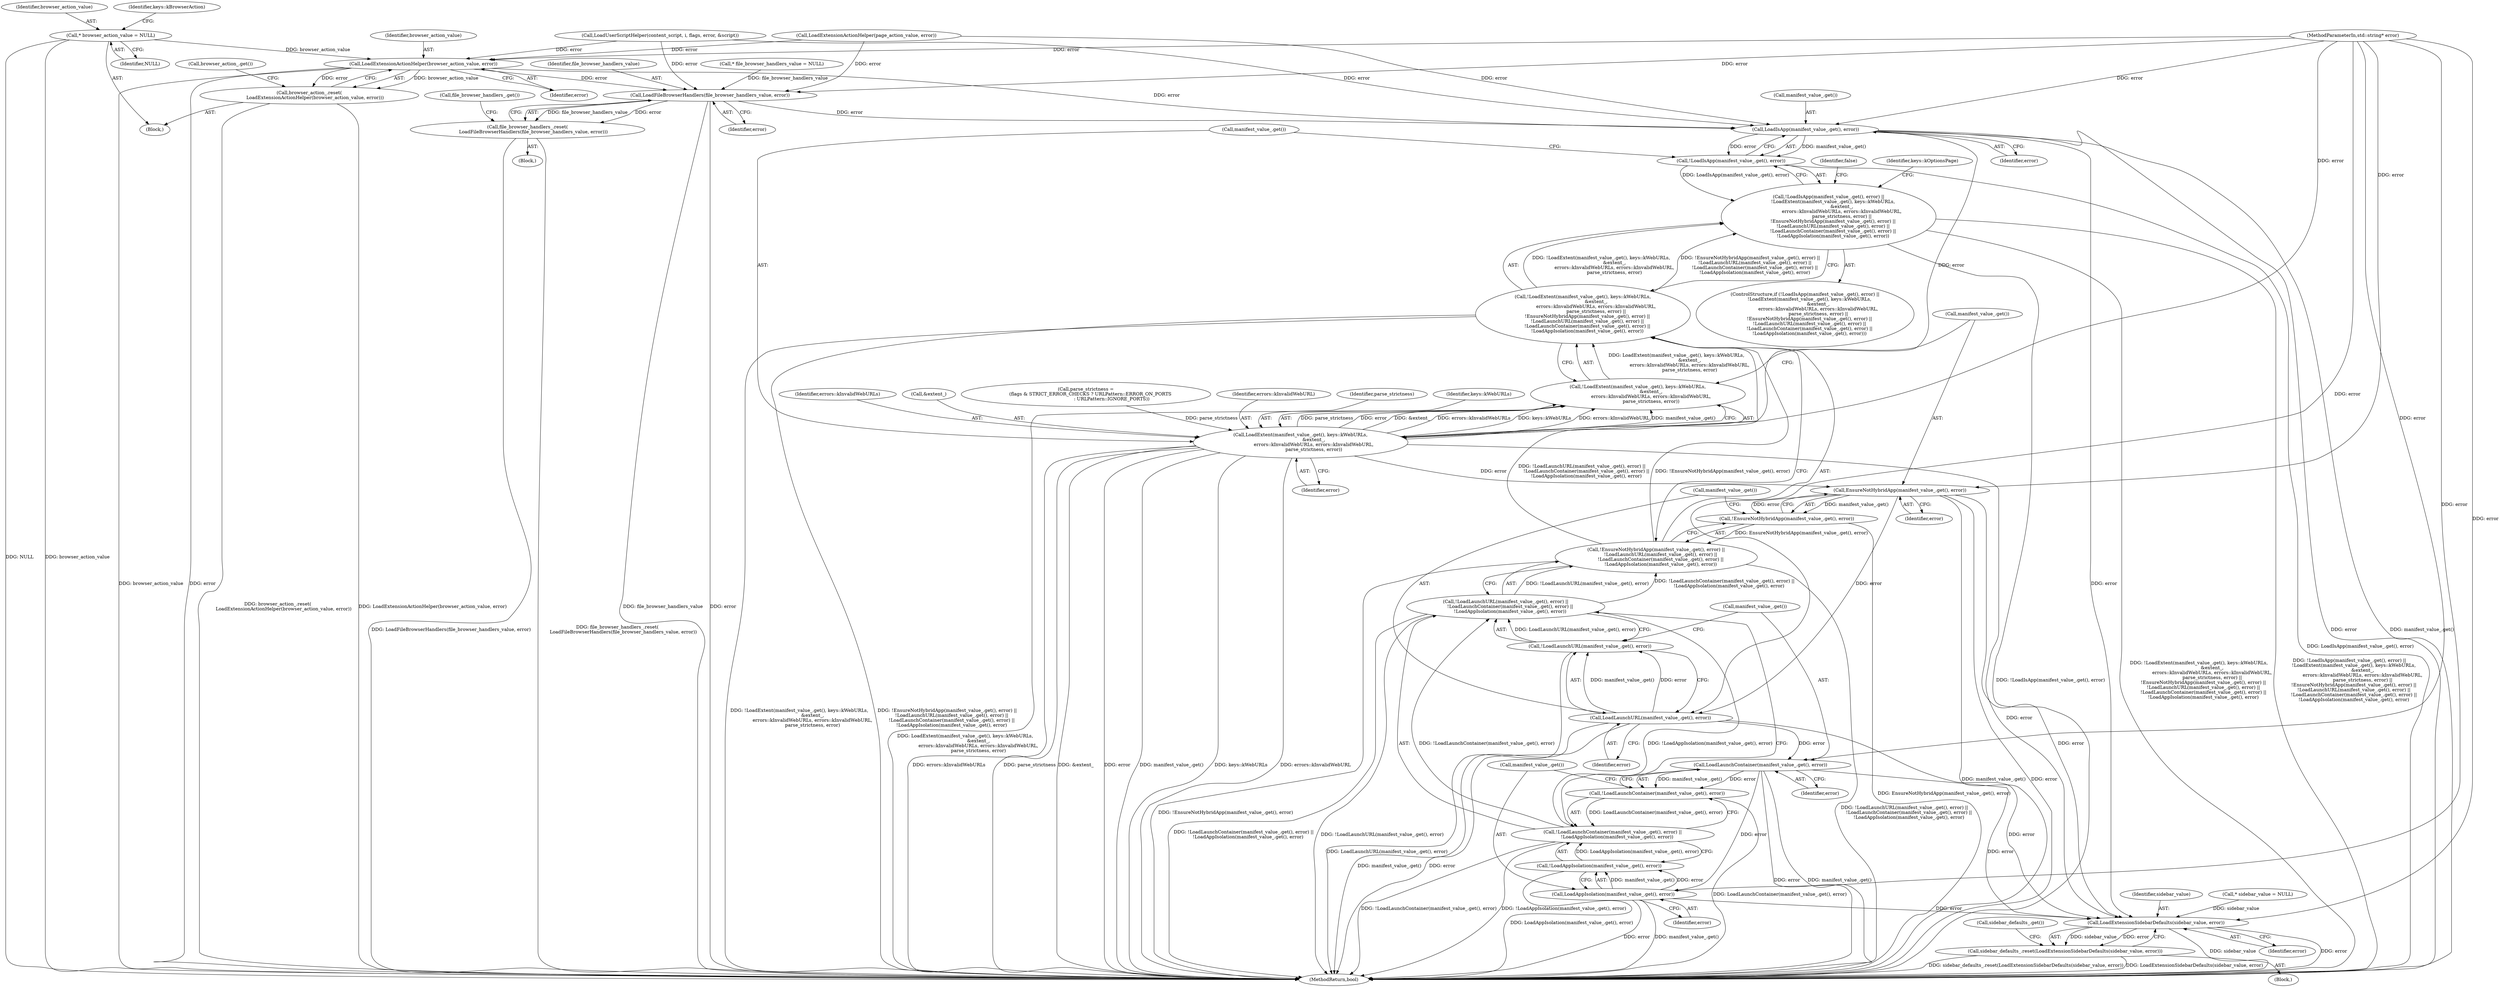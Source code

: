 digraph "0_Chrome_c63f2b7fe4fe2977f858a8e36d5f48db17eff2e7_30@pointer" {
"1001191" [label="(Call,* browser_action_value = NULL)"];
"1001208" [label="(Call,LoadExtensionActionHelper(browser_action_value, error))"];
"1001207" [label="(Call,browser_action_.reset(\n        LoadExtensionActionHelper(browser_action_value, error)))"];
"1001238" [label="(Call,LoadFileBrowserHandlers(file_browser_handlers_value, error))"];
"1001237" [label="(Call,file_browser_handlers_.reset(\n        LoadFileBrowserHandlers(file_browser_handlers_value, error)))"];
"1001249" [label="(Call,LoadIsApp(manifest_value_.get(), error))"];
"1001248" [label="(Call,!LoadIsApp(manifest_value_.get(), error))"];
"1001247" [label="(Call,!LoadIsApp(manifest_value_.get(), error) ||\n      !LoadExtent(manifest_value_.get(), keys::kWebURLs,\n                  &extent_,\n                  errors::kInvalidWebURLs, errors::kInvalidWebURL,\n                  parse_strictness, error) ||\n      !EnsureNotHybridApp(manifest_value_.get(), error) ||\n      !LoadLaunchURL(manifest_value_.get(), error) ||\n      !LoadLaunchContainer(manifest_value_.get(), error) ||\n      !LoadAppIsolation(manifest_value_.get(), error))"];
"1001254" [label="(Call,LoadExtent(manifest_value_.get(), keys::kWebURLs,\n                  &extent_,\n                  errors::kInvalidWebURLs, errors::kInvalidWebURL,\n                  parse_strictness, error))"];
"1001253" [label="(Call,!LoadExtent(manifest_value_.get(), keys::kWebURLs,\n                  &extent_,\n                  errors::kInvalidWebURLs, errors::kInvalidWebURL,\n                  parse_strictness, error))"];
"1001252" [label="(Call,!LoadExtent(manifest_value_.get(), keys::kWebURLs,\n                  &extent_,\n                  errors::kInvalidWebURLs, errors::kInvalidWebURL,\n                  parse_strictness, error) ||\n      !EnsureNotHybridApp(manifest_value_.get(), error) ||\n      !LoadLaunchURL(manifest_value_.get(), error) ||\n      !LoadLaunchContainer(manifest_value_.get(), error) ||\n      !LoadAppIsolation(manifest_value_.get(), error))"];
"1001265" [label="(Call,EnsureNotHybridApp(manifest_value_.get(), error))"];
"1001264" [label="(Call,!EnsureNotHybridApp(manifest_value_.get(), error))"];
"1001263" [label="(Call,!EnsureNotHybridApp(manifest_value_.get(), error) ||\n      !LoadLaunchURL(manifest_value_.get(), error) ||\n      !LoadLaunchContainer(manifest_value_.get(), error) ||\n      !LoadAppIsolation(manifest_value_.get(), error))"];
"1001270" [label="(Call,LoadLaunchURL(manifest_value_.get(), error))"];
"1001269" [label="(Call,!LoadLaunchURL(manifest_value_.get(), error))"];
"1001268" [label="(Call,!LoadLaunchURL(manifest_value_.get(), error) ||\n      !LoadLaunchContainer(manifest_value_.get(), error) ||\n      !LoadAppIsolation(manifest_value_.get(), error))"];
"1001275" [label="(Call,LoadLaunchContainer(manifest_value_.get(), error))"];
"1001274" [label="(Call,!LoadLaunchContainer(manifest_value_.get(), error))"];
"1001273" [label="(Call,!LoadLaunchContainer(manifest_value_.get(), error) ||\n      !LoadAppIsolation(manifest_value_.get(), error))"];
"1001279" [label="(Call,LoadAppIsolation(manifest_value_.get(), error))"];
"1001278" [label="(Call,!LoadAppIsolation(manifest_value_.get(), error))"];
"1002141" [label="(Call,LoadExtensionSidebarDefaults(sidebar_value, error))"];
"1002140" [label="(Call,sidebar_defaults_.reset(LoadExtensionSidebarDefaults(sidebar_value, error)))"];
"1002146" [label="(Call,sidebar_defaults_.get())"];
"1001267" [label="(Identifier,error)"];
"1001193" [label="(Identifier,NULL)"];
"1001284" [label="(Identifier,false)"];
"1001238" [label="(Call,LoadFileBrowserHandlers(file_browser_handlers_value, error))"];
"1001269" [label="(Call,!LoadLaunchURL(manifest_value_.get(), error))"];
"1001248" [label="(Call,!LoadIsApp(manifest_value_.get(), error))"];
"1002142" [label="(Identifier,sidebar_value)"];
"1001213" [label="(Call,browser_action_.get())"];
"1001219" [label="(Block,)"];
"1001247" [label="(Call,!LoadIsApp(manifest_value_.get(), error) ||\n      !LoadExtent(manifest_value_.get(), keys::kWebURLs,\n                  &extent_,\n                  errors::kInvalidWebURLs, errors::kInvalidWebURL,\n                  parse_strictness, error) ||\n      !EnsureNotHybridApp(manifest_value_.get(), error) ||\n      !LoadLaunchURL(manifest_value_.get(), error) ||\n      !LoadLaunchContainer(manifest_value_.get(), error) ||\n      !LoadAppIsolation(manifest_value_.get(), error))"];
"1001259" [label="(Identifier,errors::kInvalidWebURLs)"];
"1001240" [label="(Identifier,error)"];
"1001270" [label="(Call,LoadLaunchURL(manifest_value_.get(), error))"];
"1001257" [label="(Call,&extent_)"];
"1001255" [label="(Call,manifest_value_.get())"];
"1001191" [label="(Call,* browser_action_value = NULL)"];
"1001254" [label="(Call,LoadExtent(manifest_value_.get(), keys::kWebURLs,\n                  &extent_,\n                  errors::kInvalidWebURLs, errors::kInvalidWebURL,\n                  parse_strictness, error))"];
"1001243" [label="(Call,file_browser_handlers_.get())"];
"1001265" [label="(Call,EnsureNotHybridApp(manifest_value_.get(), error))"];
"1001075" [label="(Call,LoadUserScriptHelper(content_script, i, flags, error, &script))"];
"1001266" [label="(Call,manifest_value_.get())"];
"1002113" [label="(Call,* sidebar_value = NULL)"];
"1001252" [label="(Call,!LoadExtent(manifest_value_.get(), keys::kWebURLs,\n                  &extent_,\n                  errors::kInvalidWebURLs, errors::kInvalidWebURL,\n                  parse_strictness, error) ||\n      !EnsureNotHybridApp(manifest_value_.get(), error) ||\n      !LoadLaunchURL(manifest_value_.get(), error) ||\n      !LoadLaunchContainer(manifest_value_.get(), error) ||\n      !LoadAppIsolation(manifest_value_.get(), error))"];
"1001263" [label="(Call,!EnsureNotHybridApp(manifest_value_.get(), error) ||\n      !LoadLaunchURL(manifest_value_.get(), error) ||\n      !LoadLaunchContainer(manifest_value_.get(), error) ||\n      !LoadAppIsolation(manifest_value_.get(), error))"];
"1001273" [label="(Call,!LoadLaunchContainer(manifest_value_.get(), error) ||\n      !LoadAppIsolation(manifest_value_.get(), error))"];
"1001268" [label="(Call,!LoadLaunchURL(manifest_value_.get(), error) ||\n      !LoadLaunchContainer(manifest_value_.get(), error) ||\n      !LoadAppIsolation(manifest_value_.get(), error))"];
"1001208" [label="(Call,LoadExtensionActionHelper(browser_action_value, error))"];
"1001274" [label="(Call,!LoadLaunchContainer(manifest_value_.get(), error))"];
"1001249" [label="(Call,LoadIsApp(manifest_value_.get(), error))"];
"1001192" [label="(Identifier,browser_action_value)"];
"1001207" [label="(Call,browser_action_.reset(\n        LoadExtensionActionHelper(browser_action_value, error)))"];
"1001189" [label="(Block,)"];
"1001276" [label="(Call,manifest_value_.get())"];
"1000110" [label="(MethodParameterIn,std::string* error)"];
"1001197" [label="(Identifier,keys::kBrowserAction)"];
"1001221" [label="(Call,* file_browser_handlers_value = NULL)"];
"1001279" [label="(Call,LoadAppIsolation(manifest_value_.get(), error))"];
"1001251" [label="(Identifier,error)"];
"1001280" [label="(Call,manifest_value_.get())"];
"1001178" [label="(Call,LoadExtensionActionHelper(page_action_value, error))"];
"1000113" [label="(Call,parse_strictness =\n      (flags & STRICT_ERROR_CHECKS ? URLPattern::ERROR_ON_PORTS\n                                   : URLPattern::IGNORE_PORTS))"];
"1001272" [label="(Identifier,error)"];
"1001281" [label="(Identifier,error)"];
"1001210" [label="(Identifier,error)"];
"1001237" [label="(Call,file_browser_handlers_.reset(\n        LoadFileBrowserHandlers(file_browser_handlers_value, error)))"];
"1001246" [label="(ControlStructure,if (!LoadIsApp(manifest_value_.get(), error) ||\n      !LoadExtent(manifest_value_.get(), keys::kWebURLs,\n                  &extent_,\n                  errors::kInvalidWebURLs, errors::kInvalidWebURL,\n                  parse_strictness, error) ||\n      !EnsureNotHybridApp(manifest_value_.get(), error) ||\n      !LoadLaunchURL(manifest_value_.get(), error) ||\n      !LoadLaunchContainer(manifest_value_.get(), error) ||\n      !LoadAppIsolation(manifest_value_.get(), error)))"];
"1001260" [label="(Identifier,errors::kInvalidWebURL)"];
"1001271" [label="(Call,manifest_value_.get())"];
"1002140" [label="(Call,sidebar_defaults_.reset(LoadExtensionSidebarDefaults(sidebar_value, error)))"];
"1002143" [label="(Identifier,error)"];
"1001209" [label="(Identifier,browser_action_value)"];
"1001275" [label="(Call,LoadLaunchContainer(manifest_value_.get(), error))"];
"1001261" [label="(Identifier,parse_strictness)"];
"1001262" [label="(Identifier,error)"];
"1001256" [label="(Identifier,keys::kWebURLs)"];
"1002111" [label="(Block,)"];
"1002448" [label="(MethodReturn,bool)"];
"1001239" [label="(Identifier,file_browser_handlers_value)"];
"1001277" [label="(Identifier,error)"];
"1001278" [label="(Call,!LoadAppIsolation(manifest_value_.get(), error))"];
"1002141" [label="(Call,LoadExtensionSidebarDefaults(sidebar_value, error))"];
"1001264" [label="(Call,!EnsureNotHybridApp(manifest_value_.get(), error))"];
"1001287" [label="(Identifier,keys::kOptionsPage)"];
"1001253" [label="(Call,!LoadExtent(manifest_value_.get(), keys::kWebURLs,\n                  &extent_,\n                  errors::kInvalidWebURLs, errors::kInvalidWebURL,\n                  parse_strictness, error))"];
"1001250" [label="(Call,manifest_value_.get())"];
"1001191" -> "1001189"  [label="AST: "];
"1001191" -> "1001193"  [label="CFG: "];
"1001192" -> "1001191"  [label="AST: "];
"1001193" -> "1001191"  [label="AST: "];
"1001197" -> "1001191"  [label="CFG: "];
"1001191" -> "1002448"  [label="DDG: browser_action_value"];
"1001191" -> "1002448"  [label="DDG: NULL"];
"1001191" -> "1001208"  [label="DDG: browser_action_value"];
"1001208" -> "1001207"  [label="AST: "];
"1001208" -> "1001210"  [label="CFG: "];
"1001209" -> "1001208"  [label="AST: "];
"1001210" -> "1001208"  [label="AST: "];
"1001207" -> "1001208"  [label="CFG: "];
"1001208" -> "1002448"  [label="DDG: browser_action_value"];
"1001208" -> "1002448"  [label="DDG: error"];
"1001208" -> "1001207"  [label="DDG: browser_action_value"];
"1001208" -> "1001207"  [label="DDG: error"];
"1001178" -> "1001208"  [label="DDG: error"];
"1001075" -> "1001208"  [label="DDG: error"];
"1000110" -> "1001208"  [label="DDG: error"];
"1001208" -> "1001238"  [label="DDG: error"];
"1001208" -> "1001249"  [label="DDG: error"];
"1001207" -> "1001189"  [label="AST: "];
"1001213" -> "1001207"  [label="CFG: "];
"1001207" -> "1002448"  [label="DDG: LoadExtensionActionHelper(browser_action_value, error)"];
"1001207" -> "1002448"  [label="DDG: browser_action_.reset(\n        LoadExtensionActionHelper(browser_action_value, error))"];
"1001238" -> "1001237"  [label="AST: "];
"1001238" -> "1001240"  [label="CFG: "];
"1001239" -> "1001238"  [label="AST: "];
"1001240" -> "1001238"  [label="AST: "];
"1001237" -> "1001238"  [label="CFG: "];
"1001238" -> "1002448"  [label="DDG: file_browser_handlers_value"];
"1001238" -> "1002448"  [label="DDG: error"];
"1001238" -> "1001237"  [label="DDG: file_browser_handlers_value"];
"1001238" -> "1001237"  [label="DDG: error"];
"1001221" -> "1001238"  [label="DDG: file_browser_handlers_value"];
"1001178" -> "1001238"  [label="DDG: error"];
"1001075" -> "1001238"  [label="DDG: error"];
"1000110" -> "1001238"  [label="DDG: error"];
"1001238" -> "1001249"  [label="DDG: error"];
"1001237" -> "1001219"  [label="AST: "];
"1001243" -> "1001237"  [label="CFG: "];
"1001237" -> "1002448"  [label="DDG: LoadFileBrowserHandlers(file_browser_handlers_value, error)"];
"1001237" -> "1002448"  [label="DDG: file_browser_handlers_.reset(\n        LoadFileBrowserHandlers(file_browser_handlers_value, error))"];
"1001249" -> "1001248"  [label="AST: "];
"1001249" -> "1001251"  [label="CFG: "];
"1001250" -> "1001249"  [label="AST: "];
"1001251" -> "1001249"  [label="AST: "];
"1001248" -> "1001249"  [label="CFG: "];
"1001249" -> "1002448"  [label="DDG: error"];
"1001249" -> "1002448"  [label="DDG: manifest_value_.get()"];
"1001249" -> "1001248"  [label="DDG: manifest_value_.get()"];
"1001249" -> "1001248"  [label="DDG: error"];
"1001178" -> "1001249"  [label="DDG: error"];
"1001075" -> "1001249"  [label="DDG: error"];
"1000110" -> "1001249"  [label="DDG: error"];
"1001249" -> "1001254"  [label="DDG: error"];
"1001249" -> "1002141"  [label="DDG: error"];
"1001248" -> "1001247"  [label="AST: "];
"1001255" -> "1001248"  [label="CFG: "];
"1001247" -> "1001248"  [label="CFG: "];
"1001248" -> "1002448"  [label="DDG: LoadIsApp(manifest_value_.get(), error)"];
"1001248" -> "1001247"  [label="DDG: LoadIsApp(manifest_value_.get(), error)"];
"1001247" -> "1001246"  [label="AST: "];
"1001247" -> "1001252"  [label="CFG: "];
"1001252" -> "1001247"  [label="AST: "];
"1001284" -> "1001247"  [label="CFG: "];
"1001287" -> "1001247"  [label="CFG: "];
"1001247" -> "1002448"  [label="DDG: !LoadIsApp(manifest_value_.get(), error) ||\n      !LoadExtent(manifest_value_.get(), keys::kWebURLs,\n                  &extent_,\n                  errors::kInvalidWebURLs, errors::kInvalidWebURL,\n                  parse_strictness, error) ||\n      !EnsureNotHybridApp(manifest_value_.get(), error) ||\n      !LoadLaunchURL(manifest_value_.get(), error) ||\n      !LoadLaunchContainer(manifest_value_.get(), error) ||\n      !LoadAppIsolation(manifest_value_.get(), error)"];
"1001247" -> "1002448"  [label="DDG: !LoadIsApp(manifest_value_.get(), error)"];
"1001247" -> "1002448"  [label="DDG: !LoadExtent(manifest_value_.get(), keys::kWebURLs,\n                  &extent_,\n                  errors::kInvalidWebURLs, errors::kInvalidWebURL,\n                  parse_strictness, error) ||\n      !EnsureNotHybridApp(manifest_value_.get(), error) ||\n      !LoadLaunchURL(manifest_value_.get(), error) ||\n      !LoadLaunchContainer(manifest_value_.get(), error) ||\n      !LoadAppIsolation(manifest_value_.get(), error)"];
"1001252" -> "1001247"  [label="DDG: !LoadExtent(manifest_value_.get(), keys::kWebURLs,\n                  &extent_,\n                  errors::kInvalidWebURLs, errors::kInvalidWebURL,\n                  parse_strictness, error)"];
"1001252" -> "1001247"  [label="DDG: !EnsureNotHybridApp(manifest_value_.get(), error) ||\n      !LoadLaunchURL(manifest_value_.get(), error) ||\n      !LoadLaunchContainer(manifest_value_.get(), error) ||\n      !LoadAppIsolation(manifest_value_.get(), error)"];
"1001254" -> "1001253"  [label="AST: "];
"1001254" -> "1001262"  [label="CFG: "];
"1001255" -> "1001254"  [label="AST: "];
"1001256" -> "1001254"  [label="AST: "];
"1001257" -> "1001254"  [label="AST: "];
"1001259" -> "1001254"  [label="AST: "];
"1001260" -> "1001254"  [label="AST: "];
"1001261" -> "1001254"  [label="AST: "];
"1001262" -> "1001254"  [label="AST: "];
"1001253" -> "1001254"  [label="CFG: "];
"1001254" -> "1002448"  [label="DDG: &extent_"];
"1001254" -> "1002448"  [label="DDG: error"];
"1001254" -> "1002448"  [label="DDG: manifest_value_.get()"];
"1001254" -> "1002448"  [label="DDG: keys::kWebURLs"];
"1001254" -> "1002448"  [label="DDG: errors::kInvalidWebURL"];
"1001254" -> "1002448"  [label="DDG: errors::kInvalidWebURLs"];
"1001254" -> "1002448"  [label="DDG: parse_strictness"];
"1001254" -> "1001253"  [label="DDG: parse_strictness"];
"1001254" -> "1001253"  [label="DDG: error"];
"1001254" -> "1001253"  [label="DDG: &extent_"];
"1001254" -> "1001253"  [label="DDG: errors::kInvalidWebURLs"];
"1001254" -> "1001253"  [label="DDG: keys::kWebURLs"];
"1001254" -> "1001253"  [label="DDG: errors::kInvalidWebURL"];
"1001254" -> "1001253"  [label="DDG: manifest_value_.get()"];
"1000113" -> "1001254"  [label="DDG: parse_strictness"];
"1000110" -> "1001254"  [label="DDG: error"];
"1001254" -> "1001265"  [label="DDG: error"];
"1001254" -> "1002141"  [label="DDG: error"];
"1001253" -> "1001252"  [label="AST: "];
"1001266" -> "1001253"  [label="CFG: "];
"1001252" -> "1001253"  [label="CFG: "];
"1001253" -> "1002448"  [label="DDG: LoadExtent(manifest_value_.get(), keys::kWebURLs,\n                  &extent_,\n                  errors::kInvalidWebURLs, errors::kInvalidWebURL,\n                  parse_strictness, error)"];
"1001253" -> "1001252"  [label="DDG: LoadExtent(manifest_value_.get(), keys::kWebURLs,\n                  &extent_,\n                  errors::kInvalidWebURLs, errors::kInvalidWebURL,\n                  parse_strictness, error)"];
"1001252" -> "1001263"  [label="CFG: "];
"1001263" -> "1001252"  [label="AST: "];
"1001252" -> "1002448"  [label="DDG: !LoadExtent(manifest_value_.get(), keys::kWebURLs,\n                  &extent_,\n                  errors::kInvalidWebURLs, errors::kInvalidWebURL,\n                  parse_strictness, error)"];
"1001252" -> "1002448"  [label="DDG: !EnsureNotHybridApp(manifest_value_.get(), error) ||\n      !LoadLaunchURL(manifest_value_.get(), error) ||\n      !LoadLaunchContainer(manifest_value_.get(), error) ||\n      !LoadAppIsolation(manifest_value_.get(), error)"];
"1001263" -> "1001252"  [label="DDG: !EnsureNotHybridApp(manifest_value_.get(), error)"];
"1001263" -> "1001252"  [label="DDG: !LoadLaunchURL(manifest_value_.get(), error) ||\n      !LoadLaunchContainer(manifest_value_.get(), error) ||\n      !LoadAppIsolation(manifest_value_.get(), error)"];
"1001265" -> "1001264"  [label="AST: "];
"1001265" -> "1001267"  [label="CFG: "];
"1001266" -> "1001265"  [label="AST: "];
"1001267" -> "1001265"  [label="AST: "];
"1001264" -> "1001265"  [label="CFG: "];
"1001265" -> "1002448"  [label="DDG: manifest_value_.get()"];
"1001265" -> "1002448"  [label="DDG: error"];
"1001265" -> "1001264"  [label="DDG: manifest_value_.get()"];
"1001265" -> "1001264"  [label="DDG: error"];
"1000110" -> "1001265"  [label="DDG: error"];
"1001265" -> "1001270"  [label="DDG: error"];
"1001265" -> "1002141"  [label="DDG: error"];
"1001264" -> "1001263"  [label="AST: "];
"1001271" -> "1001264"  [label="CFG: "];
"1001263" -> "1001264"  [label="CFG: "];
"1001264" -> "1002448"  [label="DDG: EnsureNotHybridApp(manifest_value_.get(), error)"];
"1001264" -> "1001263"  [label="DDG: EnsureNotHybridApp(manifest_value_.get(), error)"];
"1001263" -> "1001268"  [label="CFG: "];
"1001268" -> "1001263"  [label="AST: "];
"1001263" -> "1002448"  [label="DDG: !LoadLaunchURL(manifest_value_.get(), error) ||\n      !LoadLaunchContainer(manifest_value_.get(), error) ||\n      !LoadAppIsolation(manifest_value_.get(), error)"];
"1001263" -> "1002448"  [label="DDG: !EnsureNotHybridApp(manifest_value_.get(), error)"];
"1001268" -> "1001263"  [label="DDG: !LoadLaunchURL(manifest_value_.get(), error)"];
"1001268" -> "1001263"  [label="DDG: !LoadLaunchContainer(manifest_value_.get(), error) ||\n      !LoadAppIsolation(manifest_value_.get(), error)"];
"1001270" -> "1001269"  [label="AST: "];
"1001270" -> "1001272"  [label="CFG: "];
"1001271" -> "1001270"  [label="AST: "];
"1001272" -> "1001270"  [label="AST: "];
"1001269" -> "1001270"  [label="CFG: "];
"1001270" -> "1002448"  [label="DDG: manifest_value_.get()"];
"1001270" -> "1002448"  [label="DDG: error"];
"1001270" -> "1001269"  [label="DDG: manifest_value_.get()"];
"1001270" -> "1001269"  [label="DDG: error"];
"1000110" -> "1001270"  [label="DDG: error"];
"1001270" -> "1001275"  [label="DDG: error"];
"1001270" -> "1002141"  [label="DDG: error"];
"1001269" -> "1001268"  [label="AST: "];
"1001276" -> "1001269"  [label="CFG: "];
"1001268" -> "1001269"  [label="CFG: "];
"1001269" -> "1002448"  [label="DDG: LoadLaunchURL(manifest_value_.get(), error)"];
"1001269" -> "1001268"  [label="DDG: LoadLaunchURL(manifest_value_.get(), error)"];
"1001268" -> "1001273"  [label="CFG: "];
"1001273" -> "1001268"  [label="AST: "];
"1001268" -> "1002448"  [label="DDG: !LoadLaunchContainer(manifest_value_.get(), error) ||\n      !LoadAppIsolation(manifest_value_.get(), error)"];
"1001268" -> "1002448"  [label="DDG: !LoadLaunchURL(manifest_value_.get(), error)"];
"1001273" -> "1001268"  [label="DDG: !LoadLaunchContainer(manifest_value_.get(), error)"];
"1001273" -> "1001268"  [label="DDG: !LoadAppIsolation(manifest_value_.get(), error)"];
"1001275" -> "1001274"  [label="AST: "];
"1001275" -> "1001277"  [label="CFG: "];
"1001276" -> "1001275"  [label="AST: "];
"1001277" -> "1001275"  [label="AST: "];
"1001274" -> "1001275"  [label="CFG: "];
"1001275" -> "1002448"  [label="DDG: error"];
"1001275" -> "1002448"  [label="DDG: manifest_value_.get()"];
"1001275" -> "1001274"  [label="DDG: manifest_value_.get()"];
"1001275" -> "1001274"  [label="DDG: error"];
"1000110" -> "1001275"  [label="DDG: error"];
"1001275" -> "1001279"  [label="DDG: error"];
"1001275" -> "1002141"  [label="DDG: error"];
"1001274" -> "1001273"  [label="AST: "];
"1001280" -> "1001274"  [label="CFG: "];
"1001273" -> "1001274"  [label="CFG: "];
"1001274" -> "1002448"  [label="DDG: LoadLaunchContainer(manifest_value_.get(), error)"];
"1001274" -> "1001273"  [label="DDG: LoadLaunchContainer(manifest_value_.get(), error)"];
"1001273" -> "1001278"  [label="CFG: "];
"1001278" -> "1001273"  [label="AST: "];
"1001273" -> "1002448"  [label="DDG: !LoadAppIsolation(manifest_value_.get(), error)"];
"1001273" -> "1002448"  [label="DDG: !LoadLaunchContainer(manifest_value_.get(), error)"];
"1001278" -> "1001273"  [label="DDG: LoadAppIsolation(manifest_value_.get(), error)"];
"1001279" -> "1001278"  [label="AST: "];
"1001279" -> "1001281"  [label="CFG: "];
"1001280" -> "1001279"  [label="AST: "];
"1001281" -> "1001279"  [label="AST: "];
"1001278" -> "1001279"  [label="CFG: "];
"1001279" -> "1002448"  [label="DDG: manifest_value_.get()"];
"1001279" -> "1002448"  [label="DDG: error"];
"1001279" -> "1001278"  [label="DDG: manifest_value_.get()"];
"1001279" -> "1001278"  [label="DDG: error"];
"1000110" -> "1001279"  [label="DDG: error"];
"1001279" -> "1002141"  [label="DDG: error"];
"1001278" -> "1002448"  [label="DDG: LoadAppIsolation(manifest_value_.get(), error)"];
"1002141" -> "1002140"  [label="AST: "];
"1002141" -> "1002143"  [label="CFG: "];
"1002142" -> "1002141"  [label="AST: "];
"1002143" -> "1002141"  [label="AST: "];
"1002140" -> "1002141"  [label="CFG: "];
"1002141" -> "1002448"  [label="DDG: sidebar_value"];
"1002141" -> "1002448"  [label="DDG: error"];
"1002141" -> "1002140"  [label="DDG: sidebar_value"];
"1002141" -> "1002140"  [label="DDG: error"];
"1002113" -> "1002141"  [label="DDG: sidebar_value"];
"1000110" -> "1002141"  [label="DDG: error"];
"1002140" -> "1002111"  [label="AST: "];
"1002146" -> "1002140"  [label="CFG: "];
"1002140" -> "1002448"  [label="DDG: sidebar_defaults_.reset(LoadExtensionSidebarDefaults(sidebar_value, error))"];
"1002140" -> "1002448"  [label="DDG: LoadExtensionSidebarDefaults(sidebar_value, error)"];
}
